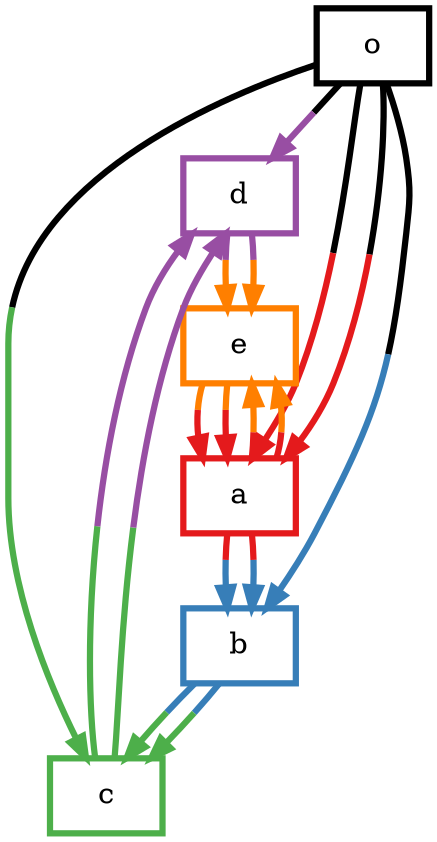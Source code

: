 digraph barS {
	{
		rank=same
	5 [shape=box,penwidth=3,colorscheme=set19,color=1565436432,label="o"]
	}
	{
		rank=same
	}
	4 [shape=box,penwidth=3,colorscheme=set19,color=5,label="e"]
	3 [shape=box,penwidth=3,colorscheme=set19,color=4,label="d"]
	2 [shape=box,penwidth=3,colorscheme=set19,color=3,label="c"]
	1 [shape=box,penwidth=3,colorscheme=set19,color=2,label="b"]
	0 [shape=box,penwidth=3,colorscheme=set19,color=1,label="a"]
	5 -> 0 [penwidth=3,colorscheme=set19,color="1565436432;0.5:1"]
	5 -> 1 [penwidth=3,colorscheme=set19,color="1565436432;0.5:2"]
	5 -> 2 [penwidth=3,colorscheme=set19,color="1565436432;0.5:3"]
	5 -> 3 [penwidth=3,colorscheme=set19,color="1565436432;0.5:4"]
	5 -> 0 [penwidth=3,colorscheme=set19,color="1565436432;0.5:1"]
	4 -> 0 [penwidth=3,colorscheme=set19,color="5;0.5:1"]
	4 -> 0 [penwidth=3,colorscheme=set19,color="5;0.5:1"]
	3 -> 4 [penwidth=3,colorscheme=set19,color="4;0.5:5"]
	3 -> 4 [penwidth=3,colorscheme=set19,color="4;0.5:5"]
	2 -> 3 [penwidth=3,colorscheme=set19,color="3;0.5:4"]
	2 -> 3 [penwidth=3,colorscheme=set19,color="3;0.5:4"]
	1 -> 2 [penwidth=3,colorscheme=set19,color="2;0.5:3"]
	1 -> 2 [penwidth=3,colorscheme=set19,color="2;0.5:3"]
	0 -> 1 [penwidth=3,colorscheme=set19,color="1;0.5:2"]
	0 -> 4 [penwidth=3,colorscheme=set19,color="1;0.5:5"]
	0 -> 4 [penwidth=3,colorscheme=set19,color="1;0.5:5"]
	0 -> 1 [penwidth=3,colorscheme=set19,color="1;0.5:2"]
}

